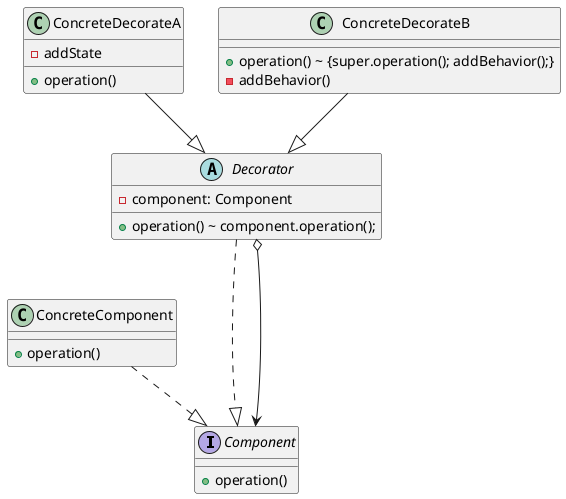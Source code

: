 @startuml

interface Component{
    + operation()
}

class ConcreteComponent{
    + operation()
}

abstract class Decorator{
    - component: Component

    + operation() ~ component.operation();
}

ConcreteComponent ..|> Component
Decorator ..|> Component
Decorator o---> Component

class ConcreteDecorateA{
    - addState

    + operation()
}

class ConcreteDecorateB{
    + operation() ~ {super.operation(); addBehavior();}
    - addBehavior()
}

ConcreteDecorateA --|> Decorator
ConcreteDecorateB --|> Decorator

@enduml